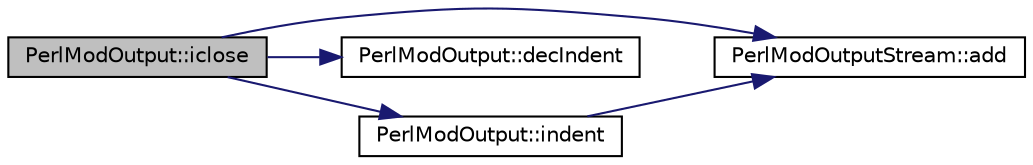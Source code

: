 digraph "PerlModOutput::iclose"
{
 // LATEX_PDF_SIZE
  edge [fontname="Helvetica",fontsize="10",labelfontname="Helvetica",labelfontsize="10"];
  node [fontname="Helvetica",fontsize="10",shape=record];
  rankdir="LR";
  Node1 [label="PerlModOutput::iclose",height=0.2,width=0.4,color="black", fillcolor="grey75", style="filled", fontcolor="black",tooltip=" "];
  Node1 -> Node2 [color="midnightblue",fontsize="10",style="solid",fontname="Helvetica"];
  Node2 [label="PerlModOutputStream::add",height=0.2,width=0.4,color="black", fillcolor="white", style="filled",URL="$classPerlModOutputStream.html#a6970acf3298a0e408427b54d1b876cd5",tooltip=" "];
  Node1 -> Node3 [color="midnightblue",fontsize="10",style="solid",fontname="Helvetica"];
  Node3 [label="PerlModOutput::decIndent",height=0.2,width=0.4,color="black", fillcolor="white", style="filled",URL="$classPerlModOutput.html#a87ca2eea3d930eb4fe5f34363fb4483c",tooltip=" "];
  Node1 -> Node4 [color="midnightblue",fontsize="10",style="solid",fontname="Helvetica"];
  Node4 [label="PerlModOutput::indent",height=0.2,width=0.4,color="black", fillcolor="white", style="filled",URL="$classPerlModOutput.html#aec7f507f9f30c8f66a4d951bb14a1c37",tooltip=" "];
  Node4 -> Node2 [color="midnightblue",fontsize="10",style="solid",fontname="Helvetica"];
}
